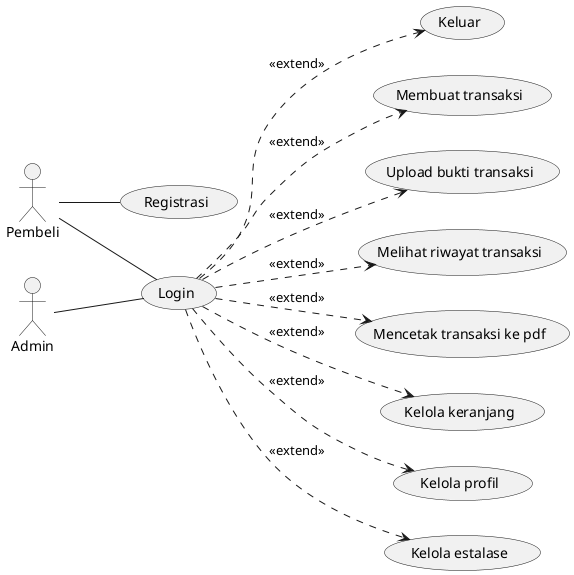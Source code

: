 @startuml
left to right direction

actor Pembeli as usr
actor Admin as root

(Login) as signin
(Registrasi) as signup
(Keluar) as signout
(Membuat transaksi) as trx
(Upload bukti transaksi) as up_trx_receipt
(Melihat riwayat transaksi) as trx_history
(Mencetak transaksi ke pdf) as pdf_trx
(Kelola keranjang) as mng_cart
(Kelola profil) as mng_profile
(Kelola estalase) as stock

usr -- signin
usr -- signup

root -- signin

signin ..> trx: <<extend>>
signin ..> up_trx_receipt: <<extend>>
signin ..> trx_history: <<extend>>
signin ..> pdf_trx: <<extend>>
signin ..> mng_cart: <<extend>>
signin ..> mng_profile: <<extend>>
signin ..> signout: <<extend>>

signin ..> stock: <<extend>>

@enduml
